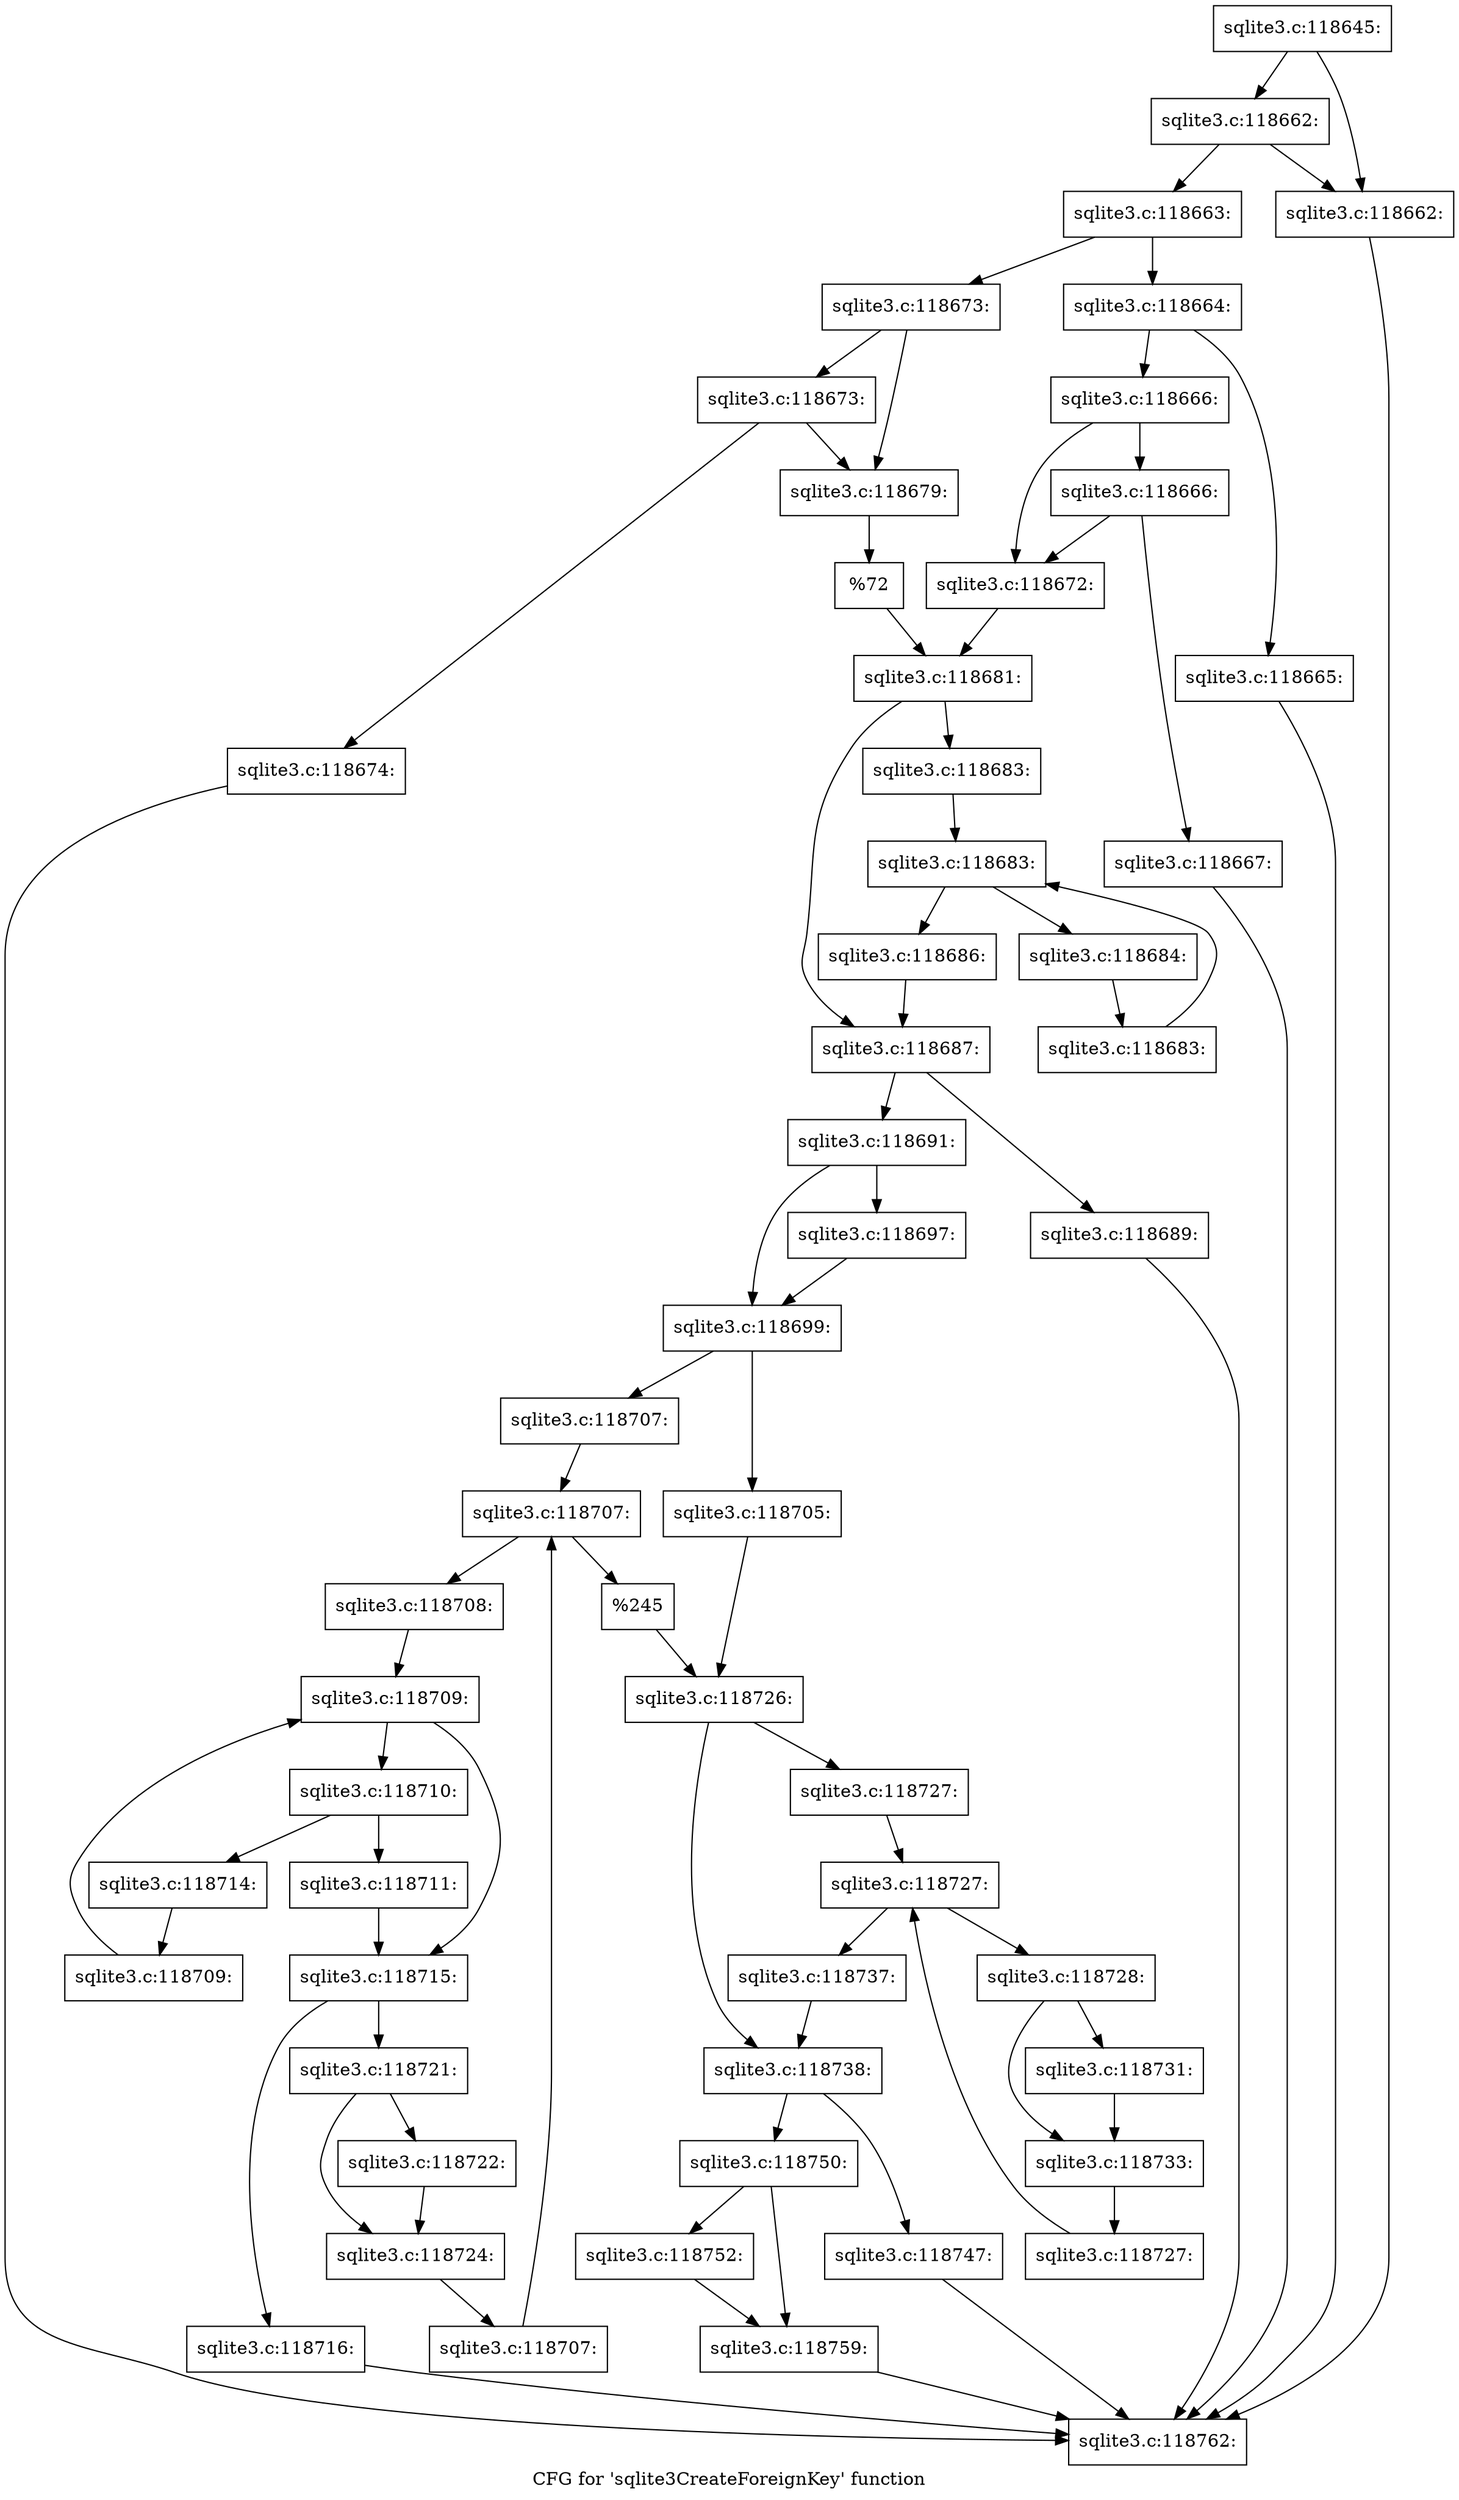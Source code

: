 digraph "CFG for 'sqlite3CreateForeignKey' function" {
	label="CFG for 'sqlite3CreateForeignKey' function";

	Node0x55c0f91d9c00 [shape=record,label="{sqlite3.c:118645:}"];
	Node0x55c0f91d9c00 -> Node0x55c0f91e34f0;
	Node0x55c0f91d9c00 -> Node0x55c0f91e3590;
	Node0x55c0f91e3590 [shape=record,label="{sqlite3.c:118662:}"];
	Node0x55c0f91e3590 -> Node0x55c0f91e34f0;
	Node0x55c0f91e3590 -> Node0x55c0f91e3540;
	Node0x55c0f91e34f0 [shape=record,label="{sqlite3.c:118662:}"];
	Node0x55c0f91e34f0 -> Node0x55c0f91e4480;
	Node0x55c0f91e3540 [shape=record,label="{sqlite3.c:118663:}"];
	Node0x55c0f91e3540 -> Node0x55c0f91e45a0;
	Node0x55c0f91e3540 -> Node0x55c0f91e4640;
	Node0x55c0f91e45a0 [shape=record,label="{sqlite3.c:118664:}"];
	Node0x55c0f91e45a0 -> Node0x55c0f91e50c0;
	Node0x55c0f91e45a0 -> Node0x55c0f91e5110;
	Node0x55c0f91e50c0 [shape=record,label="{sqlite3.c:118665:}"];
	Node0x55c0f91e50c0 -> Node0x55c0f91e4480;
	Node0x55c0f91e5110 [shape=record,label="{sqlite3.c:118666:}"];
	Node0x55c0f91e5110 -> Node0x55c0f91e5520;
	Node0x55c0f91e5110 -> Node0x55c0f91e54d0;
	Node0x55c0f91e5520 [shape=record,label="{sqlite3.c:118666:}"];
	Node0x55c0f91e5520 -> Node0x55c0f91e5480;
	Node0x55c0f91e5520 -> Node0x55c0f91e54d0;
	Node0x55c0f91e5480 [shape=record,label="{sqlite3.c:118667:}"];
	Node0x55c0f91e5480 -> Node0x55c0f91e4480;
	Node0x55c0f91e54d0 [shape=record,label="{sqlite3.c:118672:}"];
	Node0x55c0f91e54d0 -> Node0x55c0f91e45f0;
	Node0x55c0f91e4640 [shape=record,label="{sqlite3.c:118673:}"];
	Node0x55c0f91e4640 -> Node0x55c0f91e6940;
	Node0x55c0f91e4640 -> Node0x55c0f91e68f0;
	Node0x55c0f91e6940 [shape=record,label="{sqlite3.c:118673:}"];
	Node0x55c0f91e6940 -> Node0x55c0f91e6850;
	Node0x55c0f91e6940 -> Node0x55c0f91e68f0;
	Node0x55c0f91e6850 [shape=record,label="{sqlite3.c:118674:}"];
	Node0x55c0f91e6850 -> Node0x55c0f91e4480;
	Node0x55c0f91e68f0 [shape=record,label="{sqlite3.c:118679:}"];
	Node0x55c0f91e68f0 -> Node0x55c0f91e68a0;
	Node0x55c0f91e68a0 [shape=record,label="{%72}"];
	Node0x55c0f91e68a0 -> Node0x55c0f91e45f0;
	Node0x55c0f91e45f0 [shape=record,label="{sqlite3.c:118681:}"];
	Node0x55c0f91e45f0 -> Node0x55c0f91e84f0;
	Node0x55c0f91e45f0 -> Node0x55c0f91e8540;
	Node0x55c0f91e84f0 [shape=record,label="{sqlite3.c:118683:}"];
	Node0x55c0f91e84f0 -> Node0x55c0f91e89c0;
	Node0x55c0f91e89c0 [shape=record,label="{sqlite3.c:118683:}"];
	Node0x55c0f91e89c0 -> Node0x55c0f91e8be0;
	Node0x55c0f91e89c0 -> Node0x55c0f91e8810;
	Node0x55c0f91e8be0 [shape=record,label="{sqlite3.c:118684:}"];
	Node0x55c0f91e8be0 -> Node0x55c0f91e8b50;
	Node0x55c0f91e8b50 [shape=record,label="{sqlite3.c:118683:}"];
	Node0x55c0f91e8b50 -> Node0x55c0f91e89c0;
	Node0x55c0f91e8810 [shape=record,label="{sqlite3.c:118686:}"];
	Node0x55c0f91e8810 -> Node0x55c0f91e8540;
	Node0x55c0f91e8540 [shape=record,label="{sqlite3.c:118687:}"];
	Node0x55c0f91e8540 -> Node0x55c0f91ea2c0;
	Node0x55c0f91e8540 -> Node0x55c0f91ea310;
	Node0x55c0f91ea2c0 [shape=record,label="{sqlite3.c:118689:}"];
	Node0x55c0f91ea2c0 -> Node0x55c0f91e4480;
	Node0x55c0f91ea310 [shape=record,label="{sqlite3.c:118691:}"];
	Node0x55c0f91ea310 -> Node0x55c0f91eb8f0;
	Node0x55c0f91ea310 -> Node0x55c0f91eb940;
	Node0x55c0f91eb8f0 [shape=record,label="{sqlite3.c:118697:}"];
	Node0x55c0f91eb8f0 -> Node0x55c0f91eb940;
	Node0x55c0f91eb940 [shape=record,label="{sqlite3.c:118699:}"];
	Node0x55c0f91eb940 -> Node0x55c0f91ed6b0;
	Node0x55c0f91eb940 -> Node0x55c0f91ed750;
	Node0x55c0f91ed6b0 [shape=record,label="{sqlite3.c:118705:}"];
	Node0x55c0f91ed6b0 -> Node0x55c0f91ed700;
	Node0x55c0f91ed750 [shape=record,label="{sqlite3.c:118707:}"];
	Node0x55c0f91ed750 -> Node0x55c0f91ee500;
	Node0x55c0f91ee500 [shape=record,label="{sqlite3.c:118707:}"];
	Node0x55c0f91ee500 -> Node0x55c0f91ee720;
	Node0x55c0f91ee500 -> Node0x55c0f91ee350;
	Node0x55c0f91ee720 [shape=record,label="{sqlite3.c:118708:}"];
	Node0x55c0f91ee720 -> Node0x55c0f91eef60;
	Node0x55c0f91eef60 [shape=record,label="{sqlite3.c:118709:}"];
	Node0x55c0f91eef60 -> Node0x55c0f91ef180;
	Node0x55c0f91eef60 -> Node0x55c0f91eedb0;
	Node0x55c0f91ef180 [shape=record,label="{sqlite3.c:118710:}"];
	Node0x55c0f91ef180 -> Node0x55c0f91ef7d0;
	Node0x55c0f91ef180 -> Node0x55c0f91ef820;
	Node0x55c0f91ef7d0 [shape=record,label="{sqlite3.c:118711:}"];
	Node0x55c0f91ef7d0 -> Node0x55c0f91eedb0;
	Node0x55c0f91ef820 [shape=record,label="{sqlite3.c:118714:}"];
	Node0x55c0f91ef820 -> Node0x55c0f91ef0f0;
	Node0x55c0f91ef0f0 [shape=record,label="{sqlite3.c:118709:}"];
	Node0x55c0f91ef0f0 -> Node0x55c0f91eef60;
	Node0x55c0f91eedb0 [shape=record,label="{sqlite3.c:118715:}"];
	Node0x55c0f91eedb0 -> Node0x55c0f91f0ff0;
	Node0x55c0f91eedb0 -> Node0x55c0f91f1040;
	Node0x55c0f91f0ff0 [shape=record,label="{sqlite3.c:118716:}"];
	Node0x55c0f91f0ff0 -> Node0x55c0f91e4480;
	Node0x55c0f91f1040 [shape=record,label="{sqlite3.c:118721:}"];
	Node0x55c0f91f1040 -> Node0x55c0f91f1ec0;
	Node0x55c0f91f1040 -> Node0x55c0f91f1f10;
	Node0x55c0f91f1ec0 [shape=record,label="{sqlite3.c:118722:}"];
	Node0x55c0f91f1ec0 -> Node0x55c0f91f1f10;
	Node0x55c0f91f1f10 [shape=record,label="{sqlite3.c:118724:}"];
	Node0x55c0f91f1f10 -> Node0x55c0f91ee690;
	Node0x55c0f91ee690 [shape=record,label="{sqlite3.c:118707:}"];
	Node0x55c0f91ee690 -> Node0x55c0f91ee500;
	Node0x55c0f91ee350 [shape=record,label="{%245}"];
	Node0x55c0f91ee350 -> Node0x55c0f91ed700;
	Node0x55c0f91ed700 [shape=record,label="{sqlite3.c:118726:}"];
	Node0x55c0f91ed700 -> Node0x55c0f91f33e0;
	Node0x55c0f91ed700 -> Node0x55c0f91f3430;
	Node0x55c0f91f33e0 [shape=record,label="{sqlite3.c:118727:}"];
	Node0x55c0f91f33e0 -> Node0x55c0f91f38b0;
	Node0x55c0f91f38b0 [shape=record,label="{sqlite3.c:118727:}"];
	Node0x55c0f91f38b0 -> Node0x55c0f91f3ad0;
	Node0x55c0f91f38b0 -> Node0x55c0f91f3700;
	Node0x55c0f91f3ad0 [shape=record,label="{sqlite3.c:118728:}"];
	Node0x55c0f91f3ad0 -> Node0x55c0f91f4da0;
	Node0x55c0f91f3ad0 -> Node0x55c0f91f4df0;
	Node0x55c0f91f4da0 [shape=record,label="{sqlite3.c:118731:}"];
	Node0x55c0f91f4da0 -> Node0x55c0f91f4df0;
	Node0x55c0f91f4df0 [shape=record,label="{sqlite3.c:118733:}"];
	Node0x55c0f91f4df0 -> Node0x55c0f91f3a40;
	Node0x55c0f91f3a40 [shape=record,label="{sqlite3.c:118727:}"];
	Node0x55c0f91f3a40 -> Node0x55c0f91f38b0;
	Node0x55c0f91f3700 [shape=record,label="{sqlite3.c:118737:}"];
	Node0x55c0f91f3700 -> Node0x55c0f91f3430;
	Node0x55c0f91f3430 [shape=record,label="{sqlite3.c:118738:}"];
	Node0x55c0f91f3430 -> Node0x55c0f91f85a0;
	Node0x55c0f91f3430 -> Node0x55c0f91f85f0;
	Node0x55c0f91f85a0 [shape=record,label="{sqlite3.c:118747:}"];
	Node0x55c0f91f85a0 -> Node0x55c0f91e4480;
	Node0x55c0f91f85f0 [shape=record,label="{sqlite3.c:118750:}"];
	Node0x55c0f91f85f0 -> Node0x55c0f91f8ca0;
	Node0x55c0f91f85f0 -> Node0x55c0f91f8cf0;
	Node0x55c0f91f8ca0 [shape=record,label="{sqlite3.c:118752:}"];
	Node0x55c0f91f8ca0 -> Node0x55c0f91f8cf0;
	Node0x55c0f91f8cf0 [shape=record,label="{sqlite3.c:118759:}"];
	Node0x55c0f91f8cf0 -> Node0x55c0f91e4480;
	Node0x55c0f91e4480 [shape=record,label="{sqlite3.c:118762:}"];
}
